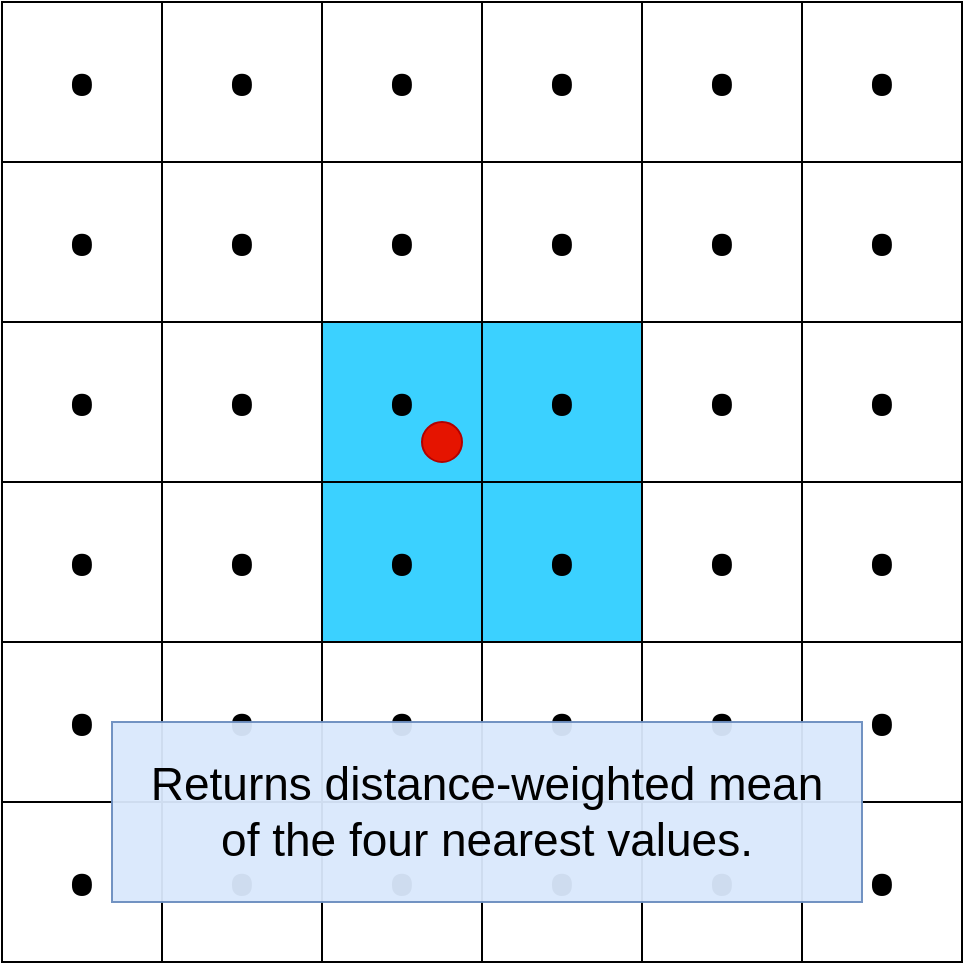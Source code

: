 <mxfile>
    <diagram id="p4Mz1mMLotXOUdZ9xzs7" name="Page-1">
        <mxGraphModel dx="588" dy="1791" grid="1" gridSize="10" guides="1" tooltips="1" connect="1" arrows="1" fold="1" page="1" pageScale="1" pageWidth="850" pageHeight="1100" math="0" shadow="0">
            <root>
                <mxCell id="0"/>
                <mxCell id="1" parent="0"/>
                <mxCell id="232" value="&lt;span style=&quot;font-family: Söhne, ui-sans-serif, system-ui, -apple-system, &amp;quot;Segoe UI&amp;quot;, Roboto, Ubuntu, Cantarell, &amp;quot;Noto Sans&amp;quot;, sans-serif, &amp;quot;Helvetica Neue&amp;quot;, Arial, &amp;quot;Apple Color Emoji&amp;quot;, &amp;quot;Segoe UI Emoji&amp;quot;, &amp;quot;Segoe UI Symbol&amp;quot;, &amp;quot;Noto Color Emoji&amp;quot;; text-align: left;&quot;&gt;&lt;font style=&quot;font-size: 45px;&quot;&gt;• &lt;/font&gt;&lt;/span&gt;" style="whiteSpace=wrap;html=1;aspect=fixed;" parent="1" vertex="1">
                    <mxGeometry x="90" y="-260" width="80" height="80" as="geometry"/>
                </mxCell>
                <mxCell id="234" value="&lt;span style=&quot;font-family: Söhne, ui-sans-serif, system-ui, -apple-system, &amp;quot;Segoe UI&amp;quot;, Roboto, Ubuntu, Cantarell, &amp;quot;Noto Sans&amp;quot;, sans-serif, &amp;quot;Helvetica Neue&amp;quot;, Arial, &amp;quot;Apple Color Emoji&amp;quot;, &amp;quot;Segoe UI Emoji&amp;quot;, &amp;quot;Segoe UI Symbol&amp;quot;, &amp;quot;Noto Color Emoji&amp;quot;; text-align: left;&quot;&gt;&lt;font style=&quot;font-size: 45px;&quot;&gt;• &lt;/font&gt;&lt;/span&gt;" style="whiteSpace=wrap;html=1;aspect=fixed;" parent="1" vertex="1">
                    <mxGeometry x="170" y="-260" width="80" height="80" as="geometry"/>
                </mxCell>
                <mxCell id="236" value="&lt;span style=&quot;font-family: Söhne, ui-sans-serif, system-ui, -apple-system, &amp;quot;Segoe UI&amp;quot;, Roboto, Ubuntu, Cantarell, &amp;quot;Noto Sans&amp;quot;, sans-serif, &amp;quot;Helvetica Neue&amp;quot;, Arial, &amp;quot;Apple Color Emoji&amp;quot;, &amp;quot;Segoe UI Emoji&amp;quot;, &amp;quot;Segoe UI Symbol&amp;quot;, &amp;quot;Noto Color Emoji&amp;quot;; text-align: left;&quot;&gt;&lt;font style=&quot;font-size: 45px;&quot;&gt;• &lt;/font&gt;&lt;/span&gt;" style="whiteSpace=wrap;html=1;aspect=fixed;" parent="1" vertex="1">
                    <mxGeometry x="250" y="-260" width="80" height="80" as="geometry"/>
                </mxCell>
                <mxCell id="237" value="&lt;span style=&quot;font-family: Söhne, ui-sans-serif, system-ui, -apple-system, &amp;quot;Segoe UI&amp;quot;, Roboto, Ubuntu, Cantarell, &amp;quot;Noto Sans&amp;quot;, sans-serif, &amp;quot;Helvetica Neue&amp;quot;, Arial, &amp;quot;Apple Color Emoji&amp;quot;, &amp;quot;Segoe UI Emoji&amp;quot;, &amp;quot;Segoe UI Symbol&amp;quot;, &amp;quot;Noto Color Emoji&amp;quot;; text-align: left;&quot;&gt;&lt;font style=&quot;font-size: 45px;&quot;&gt;• &lt;/font&gt;&lt;/span&gt;" style="whiteSpace=wrap;html=1;aspect=fixed;" parent="1" vertex="1">
                    <mxGeometry x="90" y="-180" width="80" height="80" as="geometry"/>
                </mxCell>
                <mxCell id="238" value="&lt;span style=&quot;font-family: Söhne, ui-sans-serif, system-ui, -apple-system, &amp;quot;Segoe UI&amp;quot;, Roboto, Ubuntu, Cantarell, &amp;quot;Noto Sans&amp;quot;, sans-serif, &amp;quot;Helvetica Neue&amp;quot;, Arial, &amp;quot;Apple Color Emoji&amp;quot;, &amp;quot;Segoe UI Emoji&amp;quot;, &amp;quot;Segoe UI Symbol&amp;quot;, &amp;quot;Noto Color Emoji&amp;quot;; text-align: left;&quot;&gt;&lt;font style=&quot;font-size: 45px;&quot;&gt;• &lt;/font&gt;&lt;/span&gt;" style="whiteSpace=wrap;html=1;aspect=fixed;" parent="1" vertex="1">
                    <mxGeometry x="170" y="-180" width="80" height="80" as="geometry"/>
                </mxCell>
                <mxCell id="239" value="&lt;span style=&quot;font-family: Söhne, ui-sans-serif, system-ui, -apple-system, &amp;quot;Segoe UI&amp;quot;, Roboto, Ubuntu, Cantarell, &amp;quot;Noto Sans&amp;quot;, sans-serif, &amp;quot;Helvetica Neue&amp;quot;, Arial, &amp;quot;Apple Color Emoji&amp;quot;, &amp;quot;Segoe UI Emoji&amp;quot;, &amp;quot;Segoe UI Symbol&amp;quot;, &amp;quot;Noto Color Emoji&amp;quot;; text-align: left;&quot;&gt;&lt;font style=&quot;font-size: 45px;&quot;&gt;• &lt;/font&gt;&lt;/span&gt;" style="whiteSpace=wrap;html=1;aspect=fixed;" parent="1" vertex="1">
                    <mxGeometry x="250" y="-180" width="80" height="80" as="geometry"/>
                </mxCell>
                <mxCell id="240" value="&lt;span style=&quot;font-family: Söhne, ui-sans-serif, system-ui, -apple-system, &amp;quot;Segoe UI&amp;quot;, Roboto, Ubuntu, Cantarell, &amp;quot;Noto Sans&amp;quot;, sans-serif, &amp;quot;Helvetica Neue&amp;quot;, Arial, &amp;quot;Apple Color Emoji&amp;quot;, &amp;quot;Segoe UI Emoji&amp;quot;, &amp;quot;Segoe UI Symbol&amp;quot;, &amp;quot;Noto Color Emoji&amp;quot;; text-align: left;&quot;&gt;&lt;font style=&quot;font-size: 45px;&quot;&gt;• &lt;/font&gt;&lt;/span&gt;" style="whiteSpace=wrap;html=1;aspect=fixed;" parent="1" vertex="1">
                    <mxGeometry x="90" y="-100" width="80" height="80" as="geometry"/>
                </mxCell>
                <mxCell id="241" value="&lt;span style=&quot;font-family: Söhne, ui-sans-serif, system-ui, -apple-system, &amp;quot;Segoe UI&amp;quot;, Roboto, Ubuntu, Cantarell, &amp;quot;Noto Sans&amp;quot;, sans-serif, &amp;quot;Helvetica Neue&amp;quot;, Arial, &amp;quot;Apple Color Emoji&amp;quot;, &amp;quot;Segoe UI Emoji&amp;quot;, &amp;quot;Segoe UI Symbol&amp;quot;, &amp;quot;Noto Color Emoji&amp;quot;; text-align: left;&quot;&gt;&lt;font style=&quot;font-size: 45px;&quot;&gt;• &lt;/font&gt;&lt;/span&gt;" style="whiteSpace=wrap;html=1;aspect=fixed;" parent="1" vertex="1">
                    <mxGeometry x="170" y="-100" width="80" height="80" as="geometry"/>
                </mxCell>
                <mxCell id="242" value="&lt;span style=&quot;font-family: Söhne, ui-sans-serif, system-ui, -apple-system, &amp;quot;Segoe UI&amp;quot;, Roboto, Ubuntu, Cantarell, &amp;quot;Noto Sans&amp;quot;, sans-serif, &amp;quot;Helvetica Neue&amp;quot;, Arial, &amp;quot;Apple Color Emoji&amp;quot;, &amp;quot;Segoe UI Emoji&amp;quot;, &amp;quot;Segoe UI Symbol&amp;quot;, &amp;quot;Noto Color Emoji&amp;quot;; text-align: left;&quot;&gt;&lt;font style=&quot;font-size: 45px;&quot;&gt;• &lt;/font&gt;&lt;/span&gt;" style="whiteSpace=wrap;html=1;aspect=fixed;fillColor=#3BD1FF;" parent="1" vertex="1">
                    <mxGeometry x="250" y="-100" width="80" height="80" as="geometry"/>
                </mxCell>
                <mxCell id="243" value="&lt;span style=&quot;font-family: Söhne, ui-sans-serif, system-ui, -apple-system, &amp;quot;Segoe UI&amp;quot;, Roboto, Ubuntu, Cantarell, &amp;quot;Noto Sans&amp;quot;, sans-serif, &amp;quot;Helvetica Neue&amp;quot;, Arial, &amp;quot;Apple Color Emoji&amp;quot;, &amp;quot;Segoe UI Emoji&amp;quot;, &amp;quot;Segoe UI Symbol&amp;quot;, &amp;quot;Noto Color Emoji&amp;quot;; text-align: left;&quot;&gt;&lt;font style=&quot;font-size: 45px;&quot;&gt;• &lt;/font&gt;&lt;/span&gt;" style="whiteSpace=wrap;html=1;aspect=fixed;" parent="1" vertex="1">
                    <mxGeometry x="90" y="-20" width="80" height="80" as="geometry"/>
                </mxCell>
                <mxCell id="244" value="&lt;span style=&quot;font-family: Söhne, ui-sans-serif, system-ui, -apple-system, &amp;quot;Segoe UI&amp;quot;, Roboto, Ubuntu, Cantarell, &amp;quot;Noto Sans&amp;quot;, sans-serif, &amp;quot;Helvetica Neue&amp;quot;, Arial, &amp;quot;Apple Color Emoji&amp;quot;, &amp;quot;Segoe UI Emoji&amp;quot;, &amp;quot;Segoe UI Symbol&amp;quot;, &amp;quot;Noto Color Emoji&amp;quot;; text-align: left;&quot;&gt;&lt;font style=&quot;font-size: 45px;&quot;&gt;• &lt;/font&gt;&lt;/span&gt;" style="whiteSpace=wrap;html=1;aspect=fixed;" parent="1" vertex="1">
                    <mxGeometry x="170" y="-20" width="80" height="80" as="geometry"/>
                </mxCell>
                <mxCell id="245" value="&lt;span style=&quot;font-family: Söhne, ui-sans-serif, system-ui, -apple-system, &amp;quot;Segoe UI&amp;quot;, Roboto, Ubuntu, Cantarell, &amp;quot;Noto Sans&amp;quot;, sans-serif, &amp;quot;Helvetica Neue&amp;quot;, Arial, &amp;quot;Apple Color Emoji&amp;quot;, &amp;quot;Segoe UI Emoji&amp;quot;, &amp;quot;Segoe UI Symbol&amp;quot;, &amp;quot;Noto Color Emoji&amp;quot;; text-align: left;&quot;&gt;&lt;font style=&quot;font-size: 45px;&quot;&gt;• &lt;/font&gt;&lt;/span&gt;" style="whiteSpace=wrap;html=1;aspect=fixed;fillColor=#3BD1FF;" parent="1" vertex="1">
                    <mxGeometry x="250" y="-20" width="80" height="80" as="geometry"/>
                </mxCell>
                <mxCell id="246" value="&lt;span style=&quot;font-family: Söhne, ui-sans-serif, system-ui, -apple-system, &amp;quot;Segoe UI&amp;quot;, Roboto, Ubuntu, Cantarell, &amp;quot;Noto Sans&amp;quot;, sans-serif, &amp;quot;Helvetica Neue&amp;quot;, Arial, &amp;quot;Apple Color Emoji&amp;quot;, &amp;quot;Segoe UI Emoji&amp;quot;, &amp;quot;Segoe UI Symbol&amp;quot;, &amp;quot;Noto Color Emoji&amp;quot;; text-align: left;&quot;&gt;&lt;font style=&quot;font-size: 45px;&quot;&gt;• &lt;/font&gt;&lt;/span&gt;" style="whiteSpace=wrap;html=1;aspect=fixed;" parent="1" vertex="1">
                    <mxGeometry x="90" y="60" width="80" height="80" as="geometry"/>
                </mxCell>
                <mxCell id="247" value="&lt;span style=&quot;font-family: Söhne, ui-sans-serif, system-ui, -apple-system, &amp;quot;Segoe UI&amp;quot;, Roboto, Ubuntu, Cantarell, &amp;quot;Noto Sans&amp;quot;, sans-serif, &amp;quot;Helvetica Neue&amp;quot;, Arial, &amp;quot;Apple Color Emoji&amp;quot;, &amp;quot;Segoe UI Emoji&amp;quot;, &amp;quot;Segoe UI Symbol&amp;quot;, &amp;quot;Noto Color Emoji&amp;quot;; text-align: left;&quot;&gt;&lt;font style=&quot;font-size: 45px;&quot;&gt;• &lt;/font&gt;&lt;/span&gt;" style="whiteSpace=wrap;html=1;aspect=fixed;" parent="1" vertex="1">
                    <mxGeometry x="170" y="60" width="80" height="80" as="geometry"/>
                </mxCell>
                <mxCell id="248" value="&lt;span style=&quot;font-family: Söhne, ui-sans-serif, system-ui, -apple-system, &amp;quot;Segoe UI&amp;quot;, Roboto, Ubuntu, Cantarell, &amp;quot;Noto Sans&amp;quot;, sans-serif, &amp;quot;Helvetica Neue&amp;quot;, Arial, &amp;quot;Apple Color Emoji&amp;quot;, &amp;quot;Segoe UI Emoji&amp;quot;, &amp;quot;Segoe UI Symbol&amp;quot;, &amp;quot;Noto Color Emoji&amp;quot;; text-align: left;&quot;&gt;&lt;font style=&quot;font-size: 45px;&quot;&gt;• &lt;/font&gt;&lt;/span&gt;" style="whiteSpace=wrap;html=1;aspect=fixed;" parent="1" vertex="1">
                    <mxGeometry x="250" y="60" width="80" height="80" as="geometry"/>
                </mxCell>
                <mxCell id="249" value="&lt;span style=&quot;font-family: Söhne, ui-sans-serif, system-ui, -apple-system, &amp;quot;Segoe UI&amp;quot;, Roboto, Ubuntu, Cantarell, &amp;quot;Noto Sans&amp;quot;, sans-serif, &amp;quot;Helvetica Neue&amp;quot;, Arial, &amp;quot;Apple Color Emoji&amp;quot;, &amp;quot;Segoe UI Emoji&amp;quot;, &amp;quot;Segoe UI Symbol&amp;quot;, &amp;quot;Noto Color Emoji&amp;quot;; text-align: left;&quot;&gt;&lt;font style=&quot;font-size: 45px;&quot;&gt;• &lt;/font&gt;&lt;/span&gt;" style="whiteSpace=wrap;html=1;aspect=fixed;" parent="1" vertex="1">
                    <mxGeometry x="90" y="140" width="80" height="80" as="geometry"/>
                </mxCell>
                <mxCell id="250" value="&lt;span style=&quot;font-family: Söhne, ui-sans-serif, system-ui, -apple-system, &amp;quot;Segoe UI&amp;quot;, Roboto, Ubuntu, Cantarell, &amp;quot;Noto Sans&amp;quot;, sans-serif, &amp;quot;Helvetica Neue&amp;quot;, Arial, &amp;quot;Apple Color Emoji&amp;quot;, &amp;quot;Segoe UI Emoji&amp;quot;, &amp;quot;Segoe UI Symbol&amp;quot;, &amp;quot;Noto Color Emoji&amp;quot;; text-align: left;&quot;&gt;&lt;font style=&quot;font-size: 45px;&quot;&gt;• &lt;/font&gt;&lt;/span&gt;" style="whiteSpace=wrap;html=1;aspect=fixed;" parent="1" vertex="1">
                    <mxGeometry x="170" y="140" width="80" height="80" as="geometry"/>
                </mxCell>
                <mxCell id="251" value="&lt;span style=&quot;font-family: Söhne, ui-sans-serif, system-ui, -apple-system, &amp;quot;Segoe UI&amp;quot;, Roboto, Ubuntu, Cantarell, &amp;quot;Noto Sans&amp;quot;, sans-serif, &amp;quot;Helvetica Neue&amp;quot;, Arial, &amp;quot;Apple Color Emoji&amp;quot;, &amp;quot;Segoe UI Emoji&amp;quot;, &amp;quot;Segoe UI Symbol&amp;quot;, &amp;quot;Noto Color Emoji&amp;quot;; text-align: left;&quot;&gt;&lt;font style=&quot;font-size: 45px;&quot;&gt;• &lt;/font&gt;&lt;/span&gt;" style="whiteSpace=wrap;html=1;aspect=fixed;" parent="1" vertex="1">
                    <mxGeometry x="250" y="140" width="80" height="80" as="geometry"/>
                </mxCell>
                <mxCell id="252" value="&lt;span style=&quot;font-family: Söhne, ui-sans-serif, system-ui, -apple-system, &amp;quot;Segoe UI&amp;quot;, Roboto, Ubuntu, Cantarell, &amp;quot;Noto Sans&amp;quot;, sans-serif, &amp;quot;Helvetica Neue&amp;quot;, Arial, &amp;quot;Apple Color Emoji&amp;quot;, &amp;quot;Segoe UI Emoji&amp;quot;, &amp;quot;Segoe UI Symbol&amp;quot;, &amp;quot;Noto Color Emoji&amp;quot;; text-align: left;&quot;&gt;&lt;font style=&quot;font-size: 45px;&quot;&gt;• &lt;/font&gt;&lt;/span&gt;" style="whiteSpace=wrap;html=1;aspect=fixed;" parent="1" vertex="1">
                    <mxGeometry x="330" y="-260" width="80" height="80" as="geometry"/>
                </mxCell>
                <mxCell id="253" value="&lt;span style=&quot;font-family: Söhne, ui-sans-serif, system-ui, -apple-system, &amp;quot;Segoe UI&amp;quot;, Roboto, Ubuntu, Cantarell, &amp;quot;Noto Sans&amp;quot;, sans-serif, &amp;quot;Helvetica Neue&amp;quot;, Arial, &amp;quot;Apple Color Emoji&amp;quot;, &amp;quot;Segoe UI Emoji&amp;quot;, &amp;quot;Segoe UI Symbol&amp;quot;, &amp;quot;Noto Color Emoji&amp;quot;; text-align: left;&quot;&gt;&lt;font style=&quot;font-size: 45px;&quot;&gt;• &lt;/font&gt;&lt;/span&gt;" style="whiteSpace=wrap;html=1;aspect=fixed;" parent="1" vertex="1">
                    <mxGeometry x="410" y="-260" width="80" height="80" as="geometry"/>
                </mxCell>
                <mxCell id="254" value="&lt;span style=&quot;font-family: Söhne, ui-sans-serif, system-ui, -apple-system, &amp;quot;Segoe UI&amp;quot;, Roboto, Ubuntu, Cantarell, &amp;quot;Noto Sans&amp;quot;, sans-serif, &amp;quot;Helvetica Neue&amp;quot;, Arial, &amp;quot;Apple Color Emoji&amp;quot;, &amp;quot;Segoe UI Emoji&amp;quot;, &amp;quot;Segoe UI Symbol&amp;quot;, &amp;quot;Noto Color Emoji&amp;quot;; text-align: left;&quot;&gt;&lt;font style=&quot;font-size: 45px;&quot;&gt;• &lt;/font&gt;&lt;/span&gt;" style="whiteSpace=wrap;html=1;aspect=fixed;" parent="1" vertex="1">
                    <mxGeometry x="490" y="-260" width="80" height="80" as="geometry"/>
                </mxCell>
                <mxCell id="255" value="&lt;span style=&quot;font-family: Söhne, ui-sans-serif, system-ui, -apple-system, &amp;quot;Segoe UI&amp;quot;, Roboto, Ubuntu, Cantarell, &amp;quot;Noto Sans&amp;quot;, sans-serif, &amp;quot;Helvetica Neue&amp;quot;, Arial, &amp;quot;Apple Color Emoji&amp;quot;, &amp;quot;Segoe UI Emoji&amp;quot;, &amp;quot;Segoe UI Symbol&amp;quot;, &amp;quot;Noto Color Emoji&amp;quot;; text-align: left;&quot;&gt;&lt;font style=&quot;font-size: 45px;&quot;&gt;• &lt;/font&gt;&lt;/span&gt;" style="whiteSpace=wrap;html=1;aspect=fixed;" parent="1" vertex="1">
                    <mxGeometry x="330" y="-180" width="80" height="80" as="geometry"/>
                </mxCell>
                <mxCell id="256" value="&lt;span style=&quot;font-family: Söhne, ui-sans-serif, system-ui, -apple-system, &amp;quot;Segoe UI&amp;quot;, Roboto, Ubuntu, Cantarell, &amp;quot;Noto Sans&amp;quot;, sans-serif, &amp;quot;Helvetica Neue&amp;quot;, Arial, &amp;quot;Apple Color Emoji&amp;quot;, &amp;quot;Segoe UI Emoji&amp;quot;, &amp;quot;Segoe UI Symbol&amp;quot;, &amp;quot;Noto Color Emoji&amp;quot;; text-align: left;&quot;&gt;&lt;font style=&quot;font-size: 45px;&quot;&gt;• &lt;/font&gt;&lt;/span&gt;" style="whiteSpace=wrap;html=1;aspect=fixed;" parent="1" vertex="1">
                    <mxGeometry x="410" y="-180" width="80" height="80" as="geometry"/>
                </mxCell>
                <mxCell id="257" value="&lt;span style=&quot;font-family: Söhne, ui-sans-serif, system-ui, -apple-system, &amp;quot;Segoe UI&amp;quot;, Roboto, Ubuntu, Cantarell, &amp;quot;Noto Sans&amp;quot;, sans-serif, &amp;quot;Helvetica Neue&amp;quot;, Arial, &amp;quot;Apple Color Emoji&amp;quot;, &amp;quot;Segoe UI Emoji&amp;quot;, &amp;quot;Segoe UI Symbol&amp;quot;, &amp;quot;Noto Color Emoji&amp;quot;; text-align: left;&quot;&gt;&lt;font style=&quot;font-size: 45px;&quot;&gt;• &lt;/font&gt;&lt;/span&gt;" style="whiteSpace=wrap;html=1;aspect=fixed;" parent="1" vertex="1">
                    <mxGeometry x="490" y="-180" width="80" height="80" as="geometry"/>
                </mxCell>
                <mxCell id="258" value="&lt;span style=&quot;font-family: Söhne, ui-sans-serif, system-ui, -apple-system, &amp;quot;Segoe UI&amp;quot;, Roboto, Ubuntu, Cantarell, &amp;quot;Noto Sans&amp;quot;, sans-serif, &amp;quot;Helvetica Neue&amp;quot;, Arial, &amp;quot;Apple Color Emoji&amp;quot;, &amp;quot;Segoe UI Emoji&amp;quot;, &amp;quot;Segoe UI Symbol&amp;quot;, &amp;quot;Noto Color Emoji&amp;quot;; text-align: left;&quot;&gt;&lt;font style=&quot;font-size: 45px;&quot;&gt;• &lt;/font&gt;&lt;/span&gt;" style="whiteSpace=wrap;html=1;aspect=fixed;fillColor=#3BD1FF;" parent="1" vertex="1">
                    <mxGeometry x="330" y="-100" width="80" height="80" as="geometry"/>
                </mxCell>
                <mxCell id="259" value="&lt;span style=&quot;font-family: Söhne, ui-sans-serif, system-ui, -apple-system, &amp;quot;Segoe UI&amp;quot;, Roboto, Ubuntu, Cantarell, &amp;quot;Noto Sans&amp;quot;, sans-serif, &amp;quot;Helvetica Neue&amp;quot;, Arial, &amp;quot;Apple Color Emoji&amp;quot;, &amp;quot;Segoe UI Emoji&amp;quot;, &amp;quot;Segoe UI Symbol&amp;quot;, &amp;quot;Noto Color Emoji&amp;quot;; text-align: left;&quot;&gt;&lt;font style=&quot;font-size: 45px;&quot;&gt;• &lt;/font&gt;&lt;/span&gt;" style="whiteSpace=wrap;html=1;aspect=fixed;" parent="1" vertex="1">
                    <mxGeometry x="410" y="-100" width="80" height="80" as="geometry"/>
                </mxCell>
                <mxCell id="260" value="&lt;span style=&quot;font-family: Söhne, ui-sans-serif, system-ui, -apple-system, &amp;quot;Segoe UI&amp;quot;, Roboto, Ubuntu, Cantarell, &amp;quot;Noto Sans&amp;quot;, sans-serif, &amp;quot;Helvetica Neue&amp;quot;, Arial, &amp;quot;Apple Color Emoji&amp;quot;, &amp;quot;Segoe UI Emoji&amp;quot;, &amp;quot;Segoe UI Symbol&amp;quot;, &amp;quot;Noto Color Emoji&amp;quot;; text-align: left;&quot;&gt;&lt;font style=&quot;font-size: 45px;&quot;&gt;• &lt;/font&gt;&lt;/span&gt;" style="whiteSpace=wrap;html=1;aspect=fixed;" parent="1" vertex="1">
                    <mxGeometry x="490" y="-100" width="80" height="80" as="geometry"/>
                </mxCell>
                <mxCell id="261" value="&lt;span style=&quot;font-family: Söhne, ui-sans-serif, system-ui, -apple-system, &amp;quot;Segoe UI&amp;quot;, Roboto, Ubuntu, Cantarell, &amp;quot;Noto Sans&amp;quot;, sans-serif, &amp;quot;Helvetica Neue&amp;quot;, Arial, &amp;quot;Apple Color Emoji&amp;quot;, &amp;quot;Segoe UI Emoji&amp;quot;, &amp;quot;Segoe UI Symbol&amp;quot;, &amp;quot;Noto Color Emoji&amp;quot;; text-align: left;&quot;&gt;&lt;font style=&quot;font-size: 45px;&quot;&gt;• &lt;/font&gt;&lt;/span&gt;" style="whiteSpace=wrap;html=1;aspect=fixed;fillColor=#3BD1FF;" parent="1" vertex="1">
                    <mxGeometry x="330" y="-20" width="80" height="80" as="geometry"/>
                </mxCell>
                <mxCell id="262" value="&lt;span style=&quot;font-family: Söhne, ui-sans-serif, system-ui, -apple-system, &amp;quot;Segoe UI&amp;quot;, Roboto, Ubuntu, Cantarell, &amp;quot;Noto Sans&amp;quot;, sans-serif, &amp;quot;Helvetica Neue&amp;quot;, Arial, &amp;quot;Apple Color Emoji&amp;quot;, &amp;quot;Segoe UI Emoji&amp;quot;, &amp;quot;Segoe UI Symbol&amp;quot;, &amp;quot;Noto Color Emoji&amp;quot;; text-align: left;&quot;&gt;&lt;font style=&quot;font-size: 45px;&quot;&gt;• &lt;/font&gt;&lt;/span&gt;" style="whiteSpace=wrap;html=1;aspect=fixed;" parent="1" vertex="1">
                    <mxGeometry x="410" y="-20" width="80" height="80" as="geometry"/>
                </mxCell>
                <mxCell id="263" value="&lt;span style=&quot;font-family: Söhne, ui-sans-serif, system-ui, -apple-system, &amp;quot;Segoe UI&amp;quot;, Roboto, Ubuntu, Cantarell, &amp;quot;Noto Sans&amp;quot;, sans-serif, &amp;quot;Helvetica Neue&amp;quot;, Arial, &amp;quot;Apple Color Emoji&amp;quot;, &amp;quot;Segoe UI Emoji&amp;quot;, &amp;quot;Segoe UI Symbol&amp;quot;, &amp;quot;Noto Color Emoji&amp;quot;; text-align: left;&quot;&gt;&lt;font style=&quot;font-size: 45px;&quot;&gt;• &lt;/font&gt;&lt;/span&gt;" style="whiteSpace=wrap;html=1;aspect=fixed;" parent="1" vertex="1">
                    <mxGeometry x="490" y="-20" width="80" height="80" as="geometry"/>
                </mxCell>
                <mxCell id="264" value="&lt;span style=&quot;font-family: Söhne, ui-sans-serif, system-ui, -apple-system, &amp;quot;Segoe UI&amp;quot;, Roboto, Ubuntu, Cantarell, &amp;quot;Noto Sans&amp;quot;, sans-serif, &amp;quot;Helvetica Neue&amp;quot;, Arial, &amp;quot;Apple Color Emoji&amp;quot;, &amp;quot;Segoe UI Emoji&amp;quot;, &amp;quot;Segoe UI Symbol&amp;quot;, &amp;quot;Noto Color Emoji&amp;quot;; text-align: left;&quot;&gt;&lt;font style=&quot;font-size: 45px;&quot;&gt;• &lt;/font&gt;&lt;/span&gt;" style="whiteSpace=wrap;html=1;aspect=fixed;" parent="1" vertex="1">
                    <mxGeometry x="330" y="60" width="80" height="80" as="geometry"/>
                </mxCell>
                <mxCell id="265" value="&lt;span style=&quot;font-family: Söhne, ui-sans-serif, system-ui, -apple-system, &amp;quot;Segoe UI&amp;quot;, Roboto, Ubuntu, Cantarell, &amp;quot;Noto Sans&amp;quot;, sans-serif, &amp;quot;Helvetica Neue&amp;quot;, Arial, &amp;quot;Apple Color Emoji&amp;quot;, &amp;quot;Segoe UI Emoji&amp;quot;, &amp;quot;Segoe UI Symbol&amp;quot;, &amp;quot;Noto Color Emoji&amp;quot;; text-align: left;&quot;&gt;&lt;font style=&quot;font-size: 45px;&quot;&gt;• &lt;/font&gt;&lt;/span&gt;" style="whiteSpace=wrap;html=1;aspect=fixed;" parent="1" vertex="1">
                    <mxGeometry x="410" y="60" width="80" height="80" as="geometry"/>
                </mxCell>
                <mxCell id="266" value="&lt;span style=&quot;font-family: Söhne, ui-sans-serif, system-ui, -apple-system, &amp;quot;Segoe UI&amp;quot;, Roboto, Ubuntu, Cantarell, &amp;quot;Noto Sans&amp;quot;, sans-serif, &amp;quot;Helvetica Neue&amp;quot;, Arial, &amp;quot;Apple Color Emoji&amp;quot;, &amp;quot;Segoe UI Emoji&amp;quot;, &amp;quot;Segoe UI Symbol&amp;quot;, &amp;quot;Noto Color Emoji&amp;quot;; text-align: left;&quot;&gt;&lt;font style=&quot;font-size: 45px;&quot;&gt;• &lt;/font&gt;&lt;/span&gt;" style="whiteSpace=wrap;html=1;aspect=fixed;" parent="1" vertex="1">
                    <mxGeometry x="490" y="60" width="80" height="80" as="geometry"/>
                </mxCell>
                <mxCell id="267" value="&lt;span style=&quot;font-family: Söhne, ui-sans-serif, system-ui, -apple-system, &amp;quot;Segoe UI&amp;quot;, Roboto, Ubuntu, Cantarell, &amp;quot;Noto Sans&amp;quot;, sans-serif, &amp;quot;Helvetica Neue&amp;quot;, Arial, &amp;quot;Apple Color Emoji&amp;quot;, &amp;quot;Segoe UI Emoji&amp;quot;, &amp;quot;Segoe UI Symbol&amp;quot;, &amp;quot;Noto Color Emoji&amp;quot;; text-align: left;&quot;&gt;&lt;font style=&quot;font-size: 45px;&quot;&gt;• &lt;/font&gt;&lt;/span&gt;" style="whiteSpace=wrap;html=1;aspect=fixed;" parent="1" vertex="1">
                    <mxGeometry x="330" y="140" width="80" height="80" as="geometry"/>
                </mxCell>
                <mxCell id="268" value="&lt;span style=&quot;font-family: Söhne, ui-sans-serif, system-ui, -apple-system, &amp;quot;Segoe UI&amp;quot;, Roboto, Ubuntu, Cantarell, &amp;quot;Noto Sans&amp;quot;, sans-serif, &amp;quot;Helvetica Neue&amp;quot;, Arial, &amp;quot;Apple Color Emoji&amp;quot;, &amp;quot;Segoe UI Emoji&amp;quot;, &amp;quot;Segoe UI Symbol&amp;quot;, &amp;quot;Noto Color Emoji&amp;quot;; text-align: left;&quot;&gt;&lt;font style=&quot;font-size: 45px;&quot;&gt;• &lt;/font&gt;&lt;/span&gt;" style="whiteSpace=wrap;html=1;aspect=fixed;" parent="1" vertex="1">
                    <mxGeometry x="410" y="140" width="80" height="80" as="geometry"/>
                </mxCell>
                <mxCell id="269" value="&lt;span style=&quot;font-family: Söhne, ui-sans-serif, system-ui, -apple-system, &amp;quot;Segoe UI&amp;quot;, Roboto, Ubuntu, Cantarell, &amp;quot;Noto Sans&amp;quot;, sans-serif, &amp;quot;Helvetica Neue&amp;quot;, Arial, &amp;quot;Apple Color Emoji&amp;quot;, &amp;quot;Segoe UI Emoji&amp;quot;, &amp;quot;Segoe UI Symbol&amp;quot;, &amp;quot;Noto Color Emoji&amp;quot;; text-align: left;&quot;&gt;&lt;font style=&quot;font-size: 45px;&quot;&gt;• &lt;/font&gt;&lt;/span&gt;" style="whiteSpace=wrap;html=1;aspect=fixed;" parent="1" vertex="1">
                    <mxGeometry x="490" y="140" width="80" height="80" as="geometry"/>
                </mxCell>
                <mxCell id="270" value="" style="ellipse;whiteSpace=wrap;html=1;aspect=fixed;fillColor=#e51400;strokeColor=#B20000;fontColor=#ffffff;" parent="1" vertex="1">
                    <mxGeometry x="300" y="-50" width="20" height="20" as="geometry"/>
                </mxCell>
                <mxCell id="231" value="Returns distance-weighted mean &lt;br&gt;of the four nearest values." style="text;html=1;align=center;verticalAlign=middle;whiteSpace=wrap;rounded=0;fontSize=23;fillColor=#dae8fc;opacity=95;strokeColor=#6c8ebf;" parent="1" vertex="1">
                    <mxGeometry x="145" y="100" width="375" height="90" as="geometry"/>
                </mxCell>
            </root>
        </mxGraphModel>
    </diagram>
</mxfile>
